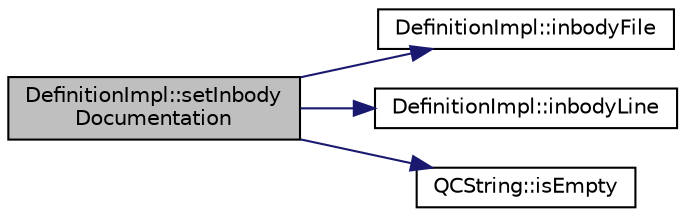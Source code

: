 digraph "DefinitionImpl::setInbodyDocumentation"
{
 // LATEX_PDF_SIZE
  edge [fontname="Helvetica",fontsize="10",labelfontname="Helvetica",labelfontsize="10"];
  node [fontname="Helvetica",fontsize="10",shape=record];
  rankdir="LR";
  Node1 [label="DefinitionImpl::setInbody\lDocumentation",height=0.2,width=0.4,color="black", fillcolor="grey75", style="filled", fontcolor="black",tooltip=" "];
  Node1 -> Node2 [color="midnightblue",fontsize="10",style="solid",fontname="Helvetica"];
  Node2 [label="DefinitionImpl::inbodyFile",height=0.2,width=0.4,color="black", fillcolor="white", style="filled",URL="$classDefinitionImpl.html#ae7f6db34f1be01c9cf44d52b59487de5",tooltip=" "];
  Node1 -> Node3 [color="midnightblue",fontsize="10",style="solid",fontname="Helvetica"];
  Node3 [label="DefinitionImpl::inbodyLine",height=0.2,width=0.4,color="black", fillcolor="white", style="filled",URL="$classDefinitionImpl.html#aad832ad347bf5411e0fcd43da2ec50ae",tooltip=" "];
  Node1 -> Node4 [color="midnightblue",fontsize="10",style="solid",fontname="Helvetica"];
  Node4 [label="QCString::isEmpty",height=0.2,width=0.4,color="black", fillcolor="white", style="filled",URL="$classQCString.html#a621c4090d69ad7d05ef8e5234376c3d8",tooltip=" "];
}
